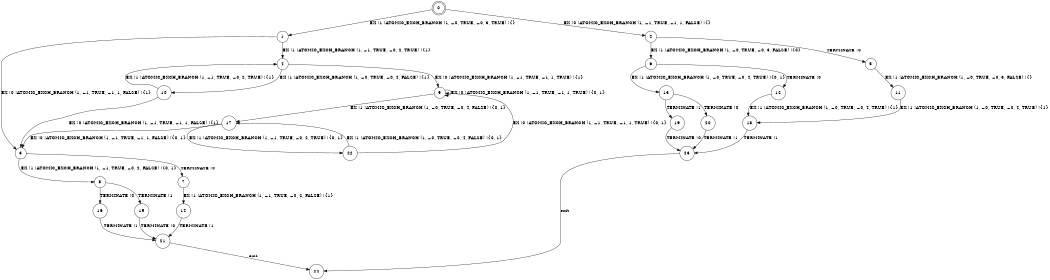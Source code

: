 digraph BCG {
size = "7, 10.5";
center = TRUE;
node [shape = circle];
0 [peripheries = 2];
0 -> 1 [label = "EX !1 !ATOMIC_EXCH_BRANCH (1, +0, TRUE, +0, 3, TRUE) !{}"];
0 -> 2 [label = "EX !0 !ATOMIC_EXCH_BRANCH (1, +1, TRUE, +1, 1, FALSE) !{}"];
1 -> 3 [label = "EX !0 !ATOMIC_EXCH_BRANCH (1, +1, TRUE, +1, 1, FALSE) !{1}"];
1 -> 4 [label = "EX !1 !ATOMIC_EXCH_BRANCH (1, +1, TRUE, +0, 2, TRUE) !{1}"];
2 -> 5 [label = "TERMINATE !0"];
2 -> 6 [label = "EX !1 !ATOMIC_EXCH_BRANCH (1, +0, TRUE, +0, 3, FALSE) !{0}"];
3 -> 7 [label = "TERMINATE !0"];
3 -> 8 [label = "EX !1 !ATOMIC_EXCH_BRANCH (1, +1, TRUE, +0, 2, FALSE) !{0, 1}"];
4 -> 9 [label = "EX !0 !ATOMIC_EXCH_BRANCH (1, +1, TRUE, +1, 1, TRUE) !{1}"];
4 -> 10 [label = "EX !1 !ATOMIC_EXCH_BRANCH (1, +0, TRUE, +0, 4, FALSE) !{1}"];
5 -> 11 [label = "EX !1 !ATOMIC_EXCH_BRANCH (1, +0, TRUE, +0, 3, FALSE) !{}"];
6 -> 12 [label = "TERMINATE !0"];
6 -> 13 [label = "EX !1 !ATOMIC_EXCH_BRANCH (1, +0, TRUE, +0, 4, TRUE) !{0, 1}"];
7 -> 14 [label = "EX !1 !ATOMIC_EXCH_BRANCH (1, +1, TRUE, +0, 2, FALSE) !{1}"];
8 -> 15 [label = "TERMINATE !1"];
8 -> 16 [label = "TERMINATE !0"];
9 -> 17 [label = "EX !1 !ATOMIC_EXCH_BRANCH (1, +0, TRUE, +0, 4, FALSE) !{0, 1}"];
9 -> 9 [label = "EX !0 !ATOMIC_EXCH_BRANCH (1, +1, TRUE, +1, 1, TRUE) !{0, 1}"];
10 -> 3 [label = "EX !0 !ATOMIC_EXCH_BRANCH (1, +1, TRUE, +1, 1, FALSE) !{1}"];
10 -> 4 [label = "EX !1 !ATOMIC_EXCH_BRANCH (1, +1, TRUE, +0, 2, TRUE) !{1}"];
11 -> 18 [label = "EX !1 !ATOMIC_EXCH_BRANCH (1, +0, TRUE, +0, 4, TRUE) !{1}"];
12 -> 18 [label = "EX !1 !ATOMIC_EXCH_BRANCH (1, +0, TRUE, +0, 4, TRUE) !{1}"];
13 -> 19 [label = "TERMINATE !1"];
13 -> 20 [label = "TERMINATE !0"];
14 -> 21 [label = "TERMINATE !1"];
15 -> 21 [label = "TERMINATE !0"];
16 -> 21 [label = "TERMINATE !1"];
17 -> 22 [label = "EX !1 !ATOMIC_EXCH_BRANCH (1, +1, TRUE, +0, 2, TRUE) !{0, 1}"];
17 -> 3 [label = "EX !0 !ATOMIC_EXCH_BRANCH (1, +1, TRUE, +1, 1, FALSE) !{0, 1}"];
18 -> 23 [label = "TERMINATE !1"];
19 -> 23 [label = "TERMINATE !0"];
20 -> 23 [label = "TERMINATE !1"];
21 -> 24 [label = "exit"];
22 -> 17 [label = "EX !1 !ATOMIC_EXCH_BRANCH (1, +0, TRUE, +0, 4, FALSE) !{0, 1}"];
22 -> 9 [label = "EX !0 !ATOMIC_EXCH_BRANCH (1, +1, TRUE, +1, 1, TRUE) !{0, 1}"];
23 -> 24 [label = "exit"];
}
